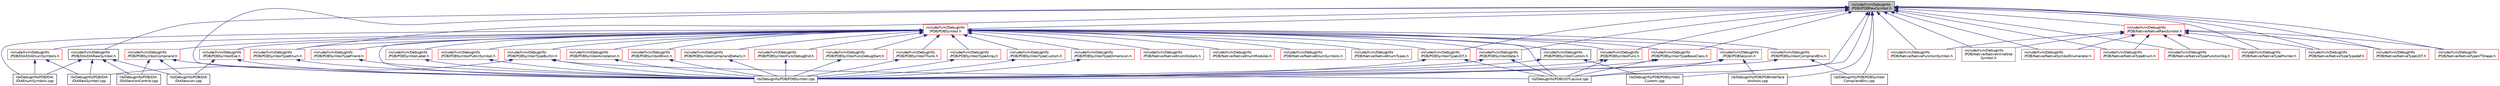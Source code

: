 digraph "include/llvm/DebugInfo/PDB/IPDBRawSymbol.h"
{
 // LATEX_PDF_SIZE
  bgcolor="transparent";
  edge [fontname="Helvetica",fontsize="10",labelfontname="Helvetica",labelfontsize="10"];
  node [fontname="Helvetica",fontsize="10",shape=record];
  Node1 [label="include/llvm/DebugInfo\l/PDB/IPDBRawSymbol.h",height=0.2,width=0.4,color="black", fillcolor="grey75", style="filled", fontcolor="black",tooltip=" "];
  Node1 -> Node2 [dir="back",color="midnightblue",fontsize="10",style="solid",fontname="Helvetica"];
  Node2 [label="include/llvm/DebugInfo\l/PDB/DIA/DIARawSymbol.h",height=0.2,width=0.4,color="black",URL="$DIARawSymbol_8h.html",tooltip=" "];
  Node2 -> Node3 [dir="back",color="midnightblue",fontsize="10",style="solid",fontname="Helvetica"];
  Node3 [label="lib/DebugInfo/PDB/DIA\l/DIAEnumSymbols.cpp",height=0.2,width=0.4,color="black",URL="$DIAEnumSymbols_8cpp.html",tooltip=" "];
  Node2 -> Node4 [dir="back",color="midnightblue",fontsize="10",style="solid",fontname="Helvetica"];
  Node4 [label="lib/DebugInfo/PDB/DIA\l/DIARawSymbol.cpp",height=0.2,width=0.4,color="black",URL="$DIARawSymbol_8cpp.html",tooltip=" "];
  Node2 -> Node5 [dir="back",color="midnightblue",fontsize="10",style="solid",fontname="Helvetica"];
  Node5 [label="lib/DebugInfo/PDB/DIA\l/DIASectionContrib.cpp",height=0.2,width=0.4,color="black",URL="$DIASectionContrib_8cpp.html",tooltip=" "];
  Node2 -> Node6 [dir="back",color="midnightblue",fontsize="10",style="solid",fontname="Helvetica"];
  Node6 [label="lib/DebugInfo/PDB/DIA\l/DIASession.cpp",height=0.2,width=0.4,color="black",URL="$DIASession_8cpp.html",tooltip=" "];
  Node1 -> Node7 [dir="back",color="midnightblue",fontsize="10",style="solid",fontname="Helvetica"];
  Node7 [label="include/llvm/DebugInfo\l/PDB/PDBSymbol.h",height=0.2,width=0.4,color="red",URL="$PDBSymbol_8h.html",tooltip=" "];
  Node7 -> Node8 [dir="back",color="midnightblue",fontsize="10",style="solid",fontname="Helvetica"];
  Node8 [label="include/llvm/DebugInfo\l/PDB/DIA/DIAEnumSymbols.h",height=0.2,width=0.4,color="red",URL="$DIAEnumSymbols_8h.html",tooltip=" "];
  Node8 -> Node3 [dir="back",color="midnightblue",fontsize="10",style="solid",fontname="Helvetica"];
  Node8 -> Node4 [dir="back",color="midnightblue",fontsize="10",style="solid",fontname="Helvetica"];
  Node7 -> Node10 [dir="back",color="midnightblue",fontsize="10",style="solid",fontname="Helvetica"];
  Node10 [label="include/llvm/DebugInfo\l/PDB/IPDBSession.h",height=0.2,width=0.4,color="red",URL="$IPDBSession_8h.html",tooltip=" "];
  Node10 -> Node45 [dir="back",color="midnightblue",fontsize="10",style="solid",fontname="Helvetica"];
  Node45 [label="lib/DebugInfo/PDB/PDBInterface\lAnchors.cpp",height=0.2,width=0.4,color="black",URL="$PDBInterfaceAnchors_8cpp.html",tooltip=" "];
  Node10 -> Node46 [dir="back",color="midnightblue",fontsize="10",style="solid",fontname="Helvetica"];
  Node46 [label="lib/DebugInfo/PDB/PDBSymbol.cpp",height=0.2,width=0.4,color="black",URL="$PDBSymbol_8cpp.html",tooltip=" "];
  Node10 -> Node51 [dir="back",color="midnightblue",fontsize="10",style="solid",fontname="Helvetica"];
  Node51 [label="lib/DebugInfo/PDB/UDTLayout.cpp",height=0.2,width=0.4,color="black",URL="$UDTLayout_8cpp.html",tooltip=" "];
  Node7 -> Node52 [dir="back",color="midnightblue",fontsize="10",style="solid",fontname="Helvetica"];
  Node52 [label="include/llvm/DebugInfo\l/PDB/Native/NativeEnumGlobals.h",height=0.2,width=0.4,color="red",URL="$NativeEnumGlobals_8h.html",tooltip=" "];
  Node7 -> Node53 [dir="back",color="midnightblue",fontsize="10",style="solid",fontname="Helvetica"];
  Node53 [label="include/llvm/DebugInfo\l/PDB/Native/NativeEnumModules.h",height=0.2,width=0.4,color="red",URL="$NativeEnumModules_8h.html",tooltip=" "];
  Node7 -> Node54 [dir="back",color="midnightblue",fontsize="10",style="solid",fontname="Helvetica"];
  Node54 [label="include/llvm/DebugInfo\l/PDB/Native/NativeEnumSymbols.h",height=0.2,width=0.4,color="red",URL="$NativeEnumSymbols_8h.html",tooltip=" "];
  Node7 -> Node55 [dir="back",color="midnightblue",fontsize="10",style="solid",fontname="Helvetica"];
  Node55 [label="include/llvm/DebugInfo\l/PDB/Native/NativeEnumTypes.h",height=0.2,width=0.4,color="red",URL="$NativeEnumTypes_8h.html",tooltip=" "];
  Node7 -> Node56 [dir="back",color="midnightblue",fontsize="10",style="solid",fontname="Helvetica"];
  Node56 [label="include/llvm/DebugInfo\l/PDB/PDBSymbolAnnotation.h",height=0.2,width=0.4,color="red",URL="$PDBSymbolAnnotation_8h.html",tooltip=" "];
  Node56 -> Node46 [dir="back",color="midnightblue",fontsize="10",style="solid",fontname="Helvetica"];
  Node7 -> Node58 [dir="back",color="midnightblue",fontsize="10",style="solid",fontname="Helvetica"];
  Node58 [label="include/llvm/DebugInfo\l/PDB/PDBSymbolBlock.h",height=0.2,width=0.4,color="red",URL="$PDBSymbolBlock_8h.html",tooltip=" "];
  Node58 -> Node46 [dir="back",color="midnightblue",fontsize="10",style="solid",fontname="Helvetica"];
  Node7 -> Node60 [dir="back",color="midnightblue",fontsize="10",style="solid",fontname="Helvetica"];
  Node60 [label="include/llvm/DebugInfo\l/PDB/PDBSymbolCompiland.h",height=0.2,width=0.4,color="red",URL="$PDBSymbolCompiland_8h.html",tooltip=" "];
  Node60 -> Node5 [dir="back",color="midnightblue",fontsize="10",style="solid",fontname="Helvetica"];
  Node60 -> Node6 [dir="back",color="midnightblue",fontsize="10",style="solid",fontname="Helvetica"];
  Node60 -> Node46 [dir="back",color="midnightblue",fontsize="10",style="solid",fontname="Helvetica"];
  Node7 -> Node61 [dir="back",color="midnightblue",fontsize="10",style="solid",fontname="Helvetica"];
  Node61 [label="include/llvm/DebugInfo\l/PDB/PDBSymbolCompilandDetails.h",height=0.2,width=0.4,color="red",URL="$PDBSymbolCompilandDetails_8h.html",tooltip=" "];
  Node61 -> Node46 [dir="back",color="midnightblue",fontsize="10",style="solid",fontname="Helvetica"];
  Node7 -> Node63 [dir="back",color="midnightblue",fontsize="10",style="solid",fontname="Helvetica"];
  Node63 [label="include/llvm/DebugInfo\l/PDB/PDBSymbolCompilandEnv.h",height=0.2,width=0.4,color="red",URL="$PDBSymbolCompilandEnv_8h.html",tooltip=" "];
  Node63 -> Node46 [dir="back",color="midnightblue",fontsize="10",style="solid",fontname="Helvetica"];
  Node63 -> Node64 [dir="back",color="midnightblue",fontsize="10",style="solid",fontname="Helvetica"];
  Node64 [label="lib/DebugInfo/PDB/PDBSymbol\lCompilandEnv.cpp",height=0.2,width=0.4,color="black",URL="$PDBSymbolCompilandEnv_8cpp.html",tooltip=" "];
  Node7 -> Node65 [dir="back",color="midnightblue",fontsize="10",style="solid",fontname="Helvetica"];
  Node65 [label="include/llvm/DebugInfo\l/PDB/PDBSymbolCustom.h",height=0.2,width=0.4,color="black",URL="$PDBSymbolCustom_8h.html",tooltip=" "];
  Node65 -> Node46 [dir="back",color="midnightblue",fontsize="10",style="solid",fontname="Helvetica"];
  Node65 -> Node66 [dir="back",color="midnightblue",fontsize="10",style="solid",fontname="Helvetica"];
  Node66 [label="lib/DebugInfo/PDB/PDBSymbol\lCustom.cpp",height=0.2,width=0.4,color="black",URL="$PDBSymbolCustom_8cpp.html",tooltip=" "];
  Node7 -> Node67 [dir="back",color="midnightblue",fontsize="10",style="solid",fontname="Helvetica"];
  Node67 [label="include/llvm/DebugInfo\l/PDB/PDBSymbolData.h",height=0.2,width=0.4,color="red",URL="$PDBSymbolData_8h.html",tooltip=" "];
  Node67 -> Node46 [dir="back",color="midnightblue",fontsize="10",style="solid",fontname="Helvetica"];
  Node67 -> Node51 [dir="back",color="midnightblue",fontsize="10",style="solid",fontname="Helvetica"];
  Node7 -> Node69 [dir="back",color="midnightblue",fontsize="10",style="solid",fontname="Helvetica"];
  Node69 [label="include/llvm/DebugInfo\l/PDB/PDBSymbolExe.h",height=0.2,width=0.4,color="red",URL="$PDBSymbolExe_8h.html",tooltip=" "];
  Node69 -> Node6 [dir="back",color="midnightblue",fontsize="10",style="solid",fontname="Helvetica"];
  Node69 -> Node46 [dir="back",color="midnightblue",fontsize="10",style="solid",fontname="Helvetica"];
  Node7 -> Node71 [dir="back",color="midnightblue",fontsize="10",style="solid",fontname="Helvetica"];
  Node71 [label="include/llvm/DebugInfo\l/PDB/PDBSymbolFunc.h",height=0.2,width=0.4,color="red",URL="$PDBSymbolFunc_8h.html",tooltip=" "];
  Node71 -> Node46 [dir="back",color="midnightblue",fontsize="10",style="solid",fontname="Helvetica"];
  Node71 -> Node51 [dir="back",color="midnightblue",fontsize="10",style="solid",fontname="Helvetica"];
  Node7 -> Node72 [dir="back",color="midnightblue",fontsize="10",style="solid",fontname="Helvetica"];
  Node72 [label="include/llvm/DebugInfo\l/PDB/PDBSymbolFuncDebugEnd.h",height=0.2,width=0.4,color="red",URL="$PDBSymbolFuncDebugEnd_8h.html",tooltip=" "];
  Node72 -> Node46 [dir="back",color="midnightblue",fontsize="10",style="solid",fontname="Helvetica"];
  Node7 -> Node74 [dir="back",color="midnightblue",fontsize="10",style="solid",fontname="Helvetica"];
  Node74 [label="include/llvm/DebugInfo\l/PDB/PDBSymbolFuncDebugStart.h",height=0.2,width=0.4,color="red",URL="$PDBSymbolFuncDebugStart_8h.html",tooltip=" "];
  Node74 -> Node46 [dir="back",color="midnightblue",fontsize="10",style="solid",fontname="Helvetica"];
  Node7 -> Node76 [dir="back",color="midnightblue",fontsize="10",style="solid",fontname="Helvetica"];
  Node76 [label="include/llvm/DebugInfo\l/PDB/PDBSymbolLabel.h",height=0.2,width=0.4,color="red",URL="$PDBSymbolLabel_8h.html",tooltip=" "];
  Node76 -> Node46 [dir="back",color="midnightblue",fontsize="10",style="solid",fontname="Helvetica"];
  Node7 -> Node78 [dir="back",color="midnightblue",fontsize="10",style="solid",fontname="Helvetica"];
  Node78 [label="include/llvm/DebugInfo\l/PDB/PDBSymbolPublicSymbol.h",height=0.2,width=0.4,color="red",URL="$PDBSymbolPublicSymbol_8h.html",tooltip=" "];
  Node78 -> Node46 [dir="back",color="midnightblue",fontsize="10",style="solid",fontname="Helvetica"];
  Node7 -> Node80 [dir="back",color="midnightblue",fontsize="10",style="solid",fontname="Helvetica"];
  Node80 [label="include/llvm/DebugInfo\l/PDB/PDBSymbolThunk.h",height=0.2,width=0.4,color="red",URL="$PDBSymbolThunk_8h.html",tooltip=" "];
  Node80 -> Node46 [dir="back",color="midnightblue",fontsize="10",style="solid",fontname="Helvetica"];
  Node7 -> Node82 [dir="back",color="midnightblue",fontsize="10",style="solid",fontname="Helvetica"];
  Node82 [label="include/llvm/DebugInfo\l/PDB/PDBSymbolTypeArray.h",height=0.2,width=0.4,color="red",URL="$PDBSymbolTypeArray_8h.html",tooltip=" "];
  Node82 -> Node46 [dir="back",color="midnightblue",fontsize="10",style="solid",fontname="Helvetica"];
  Node7 -> Node84 [dir="back",color="midnightblue",fontsize="10",style="solid",fontname="Helvetica"];
  Node84 [label="include/llvm/DebugInfo\l/PDB/PDBSymbolTypeBaseClass.h",height=0.2,width=0.4,color="red",URL="$PDBSymbolTypeBaseClass_8h.html",tooltip=" "];
  Node84 -> Node46 [dir="back",color="midnightblue",fontsize="10",style="solid",fontname="Helvetica"];
  Node84 -> Node51 [dir="back",color="midnightblue",fontsize="10",style="solid",fontname="Helvetica"];
  Node7 -> Node86 [dir="back",color="midnightblue",fontsize="10",style="solid",fontname="Helvetica"];
  Node86 [label="include/llvm/DebugInfo\l/PDB/PDBSymbolTypeBuiltin.h",height=0.2,width=0.4,color="red",URL="$PDBSymbolTypeBuiltin_8h.html",tooltip=" "];
  Node86 -> Node4 [dir="back",color="midnightblue",fontsize="10",style="solid",fontname="Helvetica"];
  Node86 -> Node46 [dir="back",color="midnightblue",fontsize="10",style="solid",fontname="Helvetica"];
  Node86 -> Node51 [dir="back",color="midnightblue",fontsize="10",style="solid",fontname="Helvetica"];
  Node7 -> Node89 [dir="back",color="midnightblue",fontsize="10",style="solid",fontname="Helvetica"];
  Node89 [label="include/llvm/DebugInfo\l/PDB/PDBSymbolTypeCustom.h",height=0.2,width=0.4,color="red",URL="$PDBSymbolTypeCustom_8h.html",tooltip=" "];
  Node89 -> Node46 [dir="back",color="midnightblue",fontsize="10",style="solid",fontname="Helvetica"];
  Node7 -> Node91 [dir="back",color="midnightblue",fontsize="10",style="solid",fontname="Helvetica"];
  Node91 [label="include/llvm/DebugInfo\l/PDB/PDBSymbolTypeDimension.h",height=0.2,width=0.4,color="red",URL="$PDBSymbolTypeDimension_8h.html",tooltip=" "];
  Node91 -> Node46 [dir="back",color="midnightblue",fontsize="10",style="solid",fontname="Helvetica"];
  Node7 -> Node93 [dir="back",color="midnightblue",fontsize="10",style="solid",fontname="Helvetica"];
  Node93 [label="include/llvm/DebugInfo\l/PDB/PDBSymbolTypeEnum.h",height=0.2,width=0.4,color="red",URL="$PDBSymbolTypeEnum_8h.html",tooltip=" "];
  Node93 -> Node46 [dir="back",color="midnightblue",fontsize="10",style="solid",fontname="Helvetica"];
  Node7 -> Node94 [dir="back",color="midnightblue",fontsize="10",style="solid",fontname="Helvetica"];
  Node94 [label="include/llvm/DebugInfo\l/PDB/PDBSymbolTypeFriend.h",height=0.2,width=0.4,color="red",URL="$PDBSymbolTypeFriend_8h.html",tooltip=" "];
  Node94 -> Node46 [dir="back",color="midnightblue",fontsize="10",style="solid",fontname="Helvetica"];
  Node7 -> Node105 [dir="back",color="midnightblue",fontsize="10",style="solid",fontname="Helvetica"];
  Node105 [label="include/llvm/DebugInfo\l/PDB/PDBSymbolTypeUDT.h",height=0.2,width=0.4,color="red",URL="$PDBSymbolTypeUDT_8h.html",tooltip=" "];
  Node105 -> Node46 [dir="back",color="midnightblue",fontsize="10",style="solid",fontname="Helvetica"];
  Node105 -> Node51 [dir="back",color="midnightblue",fontsize="10",style="solid",fontname="Helvetica"];
  Node7 -> Node3 [dir="back",color="midnightblue",fontsize="10",style="solid",fontname="Helvetica"];
  Node7 -> Node46 [dir="back",color="midnightblue",fontsize="10",style="solid",fontname="Helvetica"];
  Node7 -> Node51 [dir="back",color="midnightblue",fontsize="10",style="solid",fontname="Helvetica"];
  Node1 -> Node119 [dir="back",color="midnightblue",fontsize="10",style="solid",fontname="Helvetica"];
  Node119 [label="include/llvm/DebugInfo\l/PDB/Native/NativeFunctionSymbol.h",height=0.2,width=0.4,color="red",URL="$NativeFunctionSymbol_8h.html",tooltip=" "];
  Node1 -> Node120 [dir="back",color="midnightblue",fontsize="10",style="solid",fontname="Helvetica"];
  Node120 [label="include/llvm/DebugInfo\l/PDB/Native/NativeInlineSite\lSymbol.h",height=0.2,width=0.4,color="red",URL="$NativeInlineSiteSymbol_8h.html",tooltip=" "];
  Node1 -> Node121 [dir="back",color="midnightblue",fontsize="10",style="solid",fontname="Helvetica"];
  Node121 [label="include/llvm/DebugInfo\l/PDB/Native/NativeRawSymbol.h",height=0.2,width=0.4,color="red",URL="$NativeRawSymbol_8h.html",tooltip=" "];
  Node121 -> Node119 [dir="back",color="midnightblue",fontsize="10",style="solid",fontname="Helvetica"];
  Node121 -> Node120 [dir="back",color="midnightblue",fontsize="10",style="solid",fontname="Helvetica"];
  Node121 -> Node125 [dir="back",color="midnightblue",fontsize="10",style="solid",fontname="Helvetica"];
  Node125 [label="include/llvm/DebugInfo\l/PDB/Native/NativeSymbolEnumerator.h",height=0.2,width=0.4,color="red",URL="$NativeSymbolEnumerator_8h.html",tooltip=" "];
  Node121 -> Node129 [dir="back",color="midnightblue",fontsize="10",style="solid",fontname="Helvetica"];
  Node129 [label="include/llvm/DebugInfo\l/PDB/Native/NativeTypeEnum.h",height=0.2,width=0.4,color="red",URL="$NativeTypeEnum_8h.html",tooltip=" "];
  Node121 -> Node130 [dir="back",color="midnightblue",fontsize="10",style="solid",fontname="Helvetica"];
  Node130 [label="include/llvm/DebugInfo\l/PDB/Native/NativeTypeFunctionSig.h",height=0.2,width=0.4,color="red",URL="$NativeTypeFunctionSig_8h.html",tooltip=" "];
  Node121 -> Node131 [dir="back",color="midnightblue",fontsize="10",style="solid",fontname="Helvetica"];
  Node131 [label="include/llvm/DebugInfo\l/PDB/Native/NativeTypePointer.h",height=0.2,width=0.4,color="red",URL="$NativeTypePointer_8h.html",tooltip=" "];
  Node121 -> Node132 [dir="back",color="midnightblue",fontsize="10",style="solid",fontname="Helvetica"];
  Node132 [label="include/llvm/DebugInfo\l/PDB/Native/NativeTypeTypedef.h",height=0.2,width=0.4,color="red",URL="$NativeTypeTypedef_8h.html",tooltip=" "];
  Node121 -> Node133 [dir="back",color="midnightblue",fontsize="10",style="solid",fontname="Helvetica"];
  Node133 [label="include/llvm/DebugInfo\l/PDB/Native/NativeTypeUDT.h",height=0.2,width=0.4,color="red",URL="$NativeTypeUDT_8h.html",tooltip=" "];
  Node121 -> Node134 [dir="back",color="midnightblue",fontsize="10",style="solid",fontname="Helvetica"];
  Node134 [label="include/llvm/DebugInfo\l/PDB/Native/NativeTypeVTShape.h",height=0.2,width=0.4,color="red",URL="$NativeTypeVTShape_8h.html",tooltip=" "];
  Node1 -> Node125 [dir="back",color="midnightblue",fontsize="10",style="solid",fontname="Helvetica"];
  Node1 -> Node129 [dir="back",color="midnightblue",fontsize="10",style="solid",fontname="Helvetica"];
  Node1 -> Node130 [dir="back",color="midnightblue",fontsize="10",style="solid",fontname="Helvetica"];
  Node1 -> Node131 [dir="back",color="midnightblue",fontsize="10",style="solid",fontname="Helvetica"];
  Node1 -> Node132 [dir="back",color="midnightblue",fontsize="10",style="solid",fontname="Helvetica"];
  Node1 -> Node133 [dir="back",color="midnightblue",fontsize="10",style="solid",fontname="Helvetica"];
  Node1 -> Node134 [dir="back",color="midnightblue",fontsize="10",style="solid",fontname="Helvetica"];
  Node1 -> Node67 [dir="back",color="midnightblue",fontsize="10",style="solid",fontname="Helvetica"];
  Node1 -> Node71 [dir="back",color="midnightblue",fontsize="10",style="solid",fontname="Helvetica"];
  Node1 -> Node84 [dir="back",color="midnightblue",fontsize="10",style="solid",fontname="Helvetica"];
  Node1 -> Node93 [dir="back",color="midnightblue",fontsize="10",style="solid",fontname="Helvetica"];
  Node1 -> Node105 [dir="back",color="midnightblue",fontsize="10",style="solid",fontname="Helvetica"];
  Node1 -> Node45 [dir="back",color="midnightblue",fontsize="10",style="solid",fontname="Helvetica"];
  Node1 -> Node46 [dir="back",color="midnightblue",fontsize="10",style="solid",fontname="Helvetica"];
  Node1 -> Node64 [dir="back",color="midnightblue",fontsize="10",style="solid",fontname="Helvetica"];
  Node1 -> Node66 [dir="back",color="midnightblue",fontsize="10",style="solid",fontname="Helvetica"];
  Node1 -> Node51 [dir="back",color="midnightblue",fontsize="10",style="solid",fontname="Helvetica"];
}
